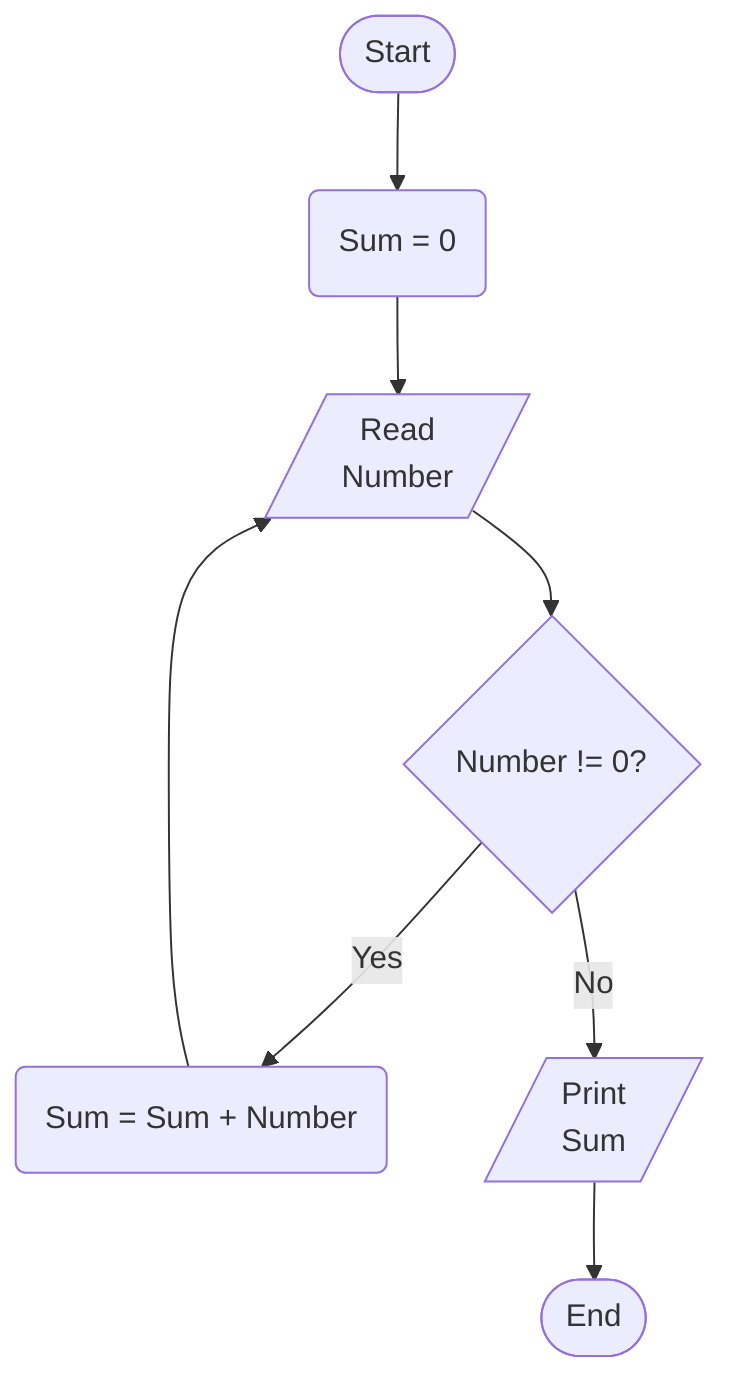 %% Write a program to read numbers from user and sum them, keep reading until the user enters 0 then print the sum on the screen
%% Steps
%% Step 1: Ask the user to enter (Number)
%% Step 2: Sum = 0
%% Step 3: If Number != 0, Then (Sum = Sum + Number) and go to Step1, Otherwise print Sum

flowchart TD
    Start([Start])
    Sum(Sum = 0)
    ReadNumber[/Read\nNumber/]
    IsNumberNotEqualTo0{Number != 0?}
    IncreaseSum(Sum = Sum + Number)
    PrintSum[/Print\nSum/]
    End([End])
    Start --> Sum --> ReadNumber --> IsNumberNotEqualTo0 -- Yes --> IncreaseSum --> ReadNumber
    IsNumberNotEqualTo0 -- No --> PrintSum --> End